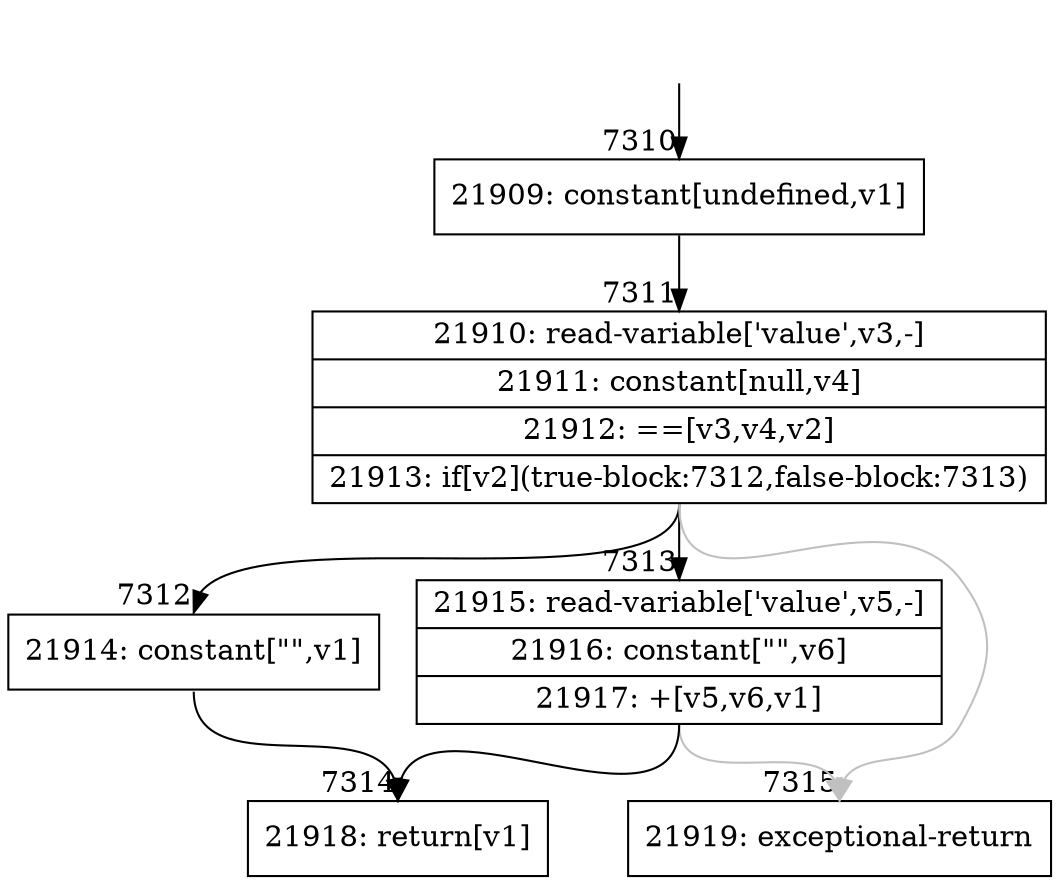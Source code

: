 digraph {
rankdir="TD"
BB_entry452[shape=none,label=""];
BB_entry452 -> BB7310 [tailport=s, headport=n, headlabel="    7310"]
BB7310 [shape=record label="{21909: constant[undefined,v1]}" ] 
BB7310 -> BB7311 [tailport=s, headport=n, headlabel="      7311"]
BB7311 [shape=record label="{21910: read-variable['value',v3,-]|21911: constant[null,v4]|21912: ==[v3,v4,v2]|21913: if[v2](true-block:7312,false-block:7313)}" ] 
BB7311 -> BB7312 [tailport=s, headport=n, headlabel="      7312"]
BB7311 -> BB7313 [tailport=s, headport=n, headlabel="      7313"]
BB7311 -> BB7315 [tailport=s, headport=n, color=gray, headlabel="      7315"]
BB7312 [shape=record label="{21914: constant[\"\",v1]}" ] 
BB7312 -> BB7314 [tailport=s, headport=n, headlabel="      7314"]
BB7313 [shape=record label="{21915: read-variable['value',v5,-]|21916: constant[\"\",v6]|21917: +[v5,v6,v1]}" ] 
BB7313 -> BB7314 [tailport=s, headport=n]
BB7313 -> BB7315 [tailport=s, headport=n, color=gray]
BB7314 [shape=record label="{21918: return[v1]}" ] 
BB7315 [shape=record label="{21919: exceptional-return}" ] 
}

